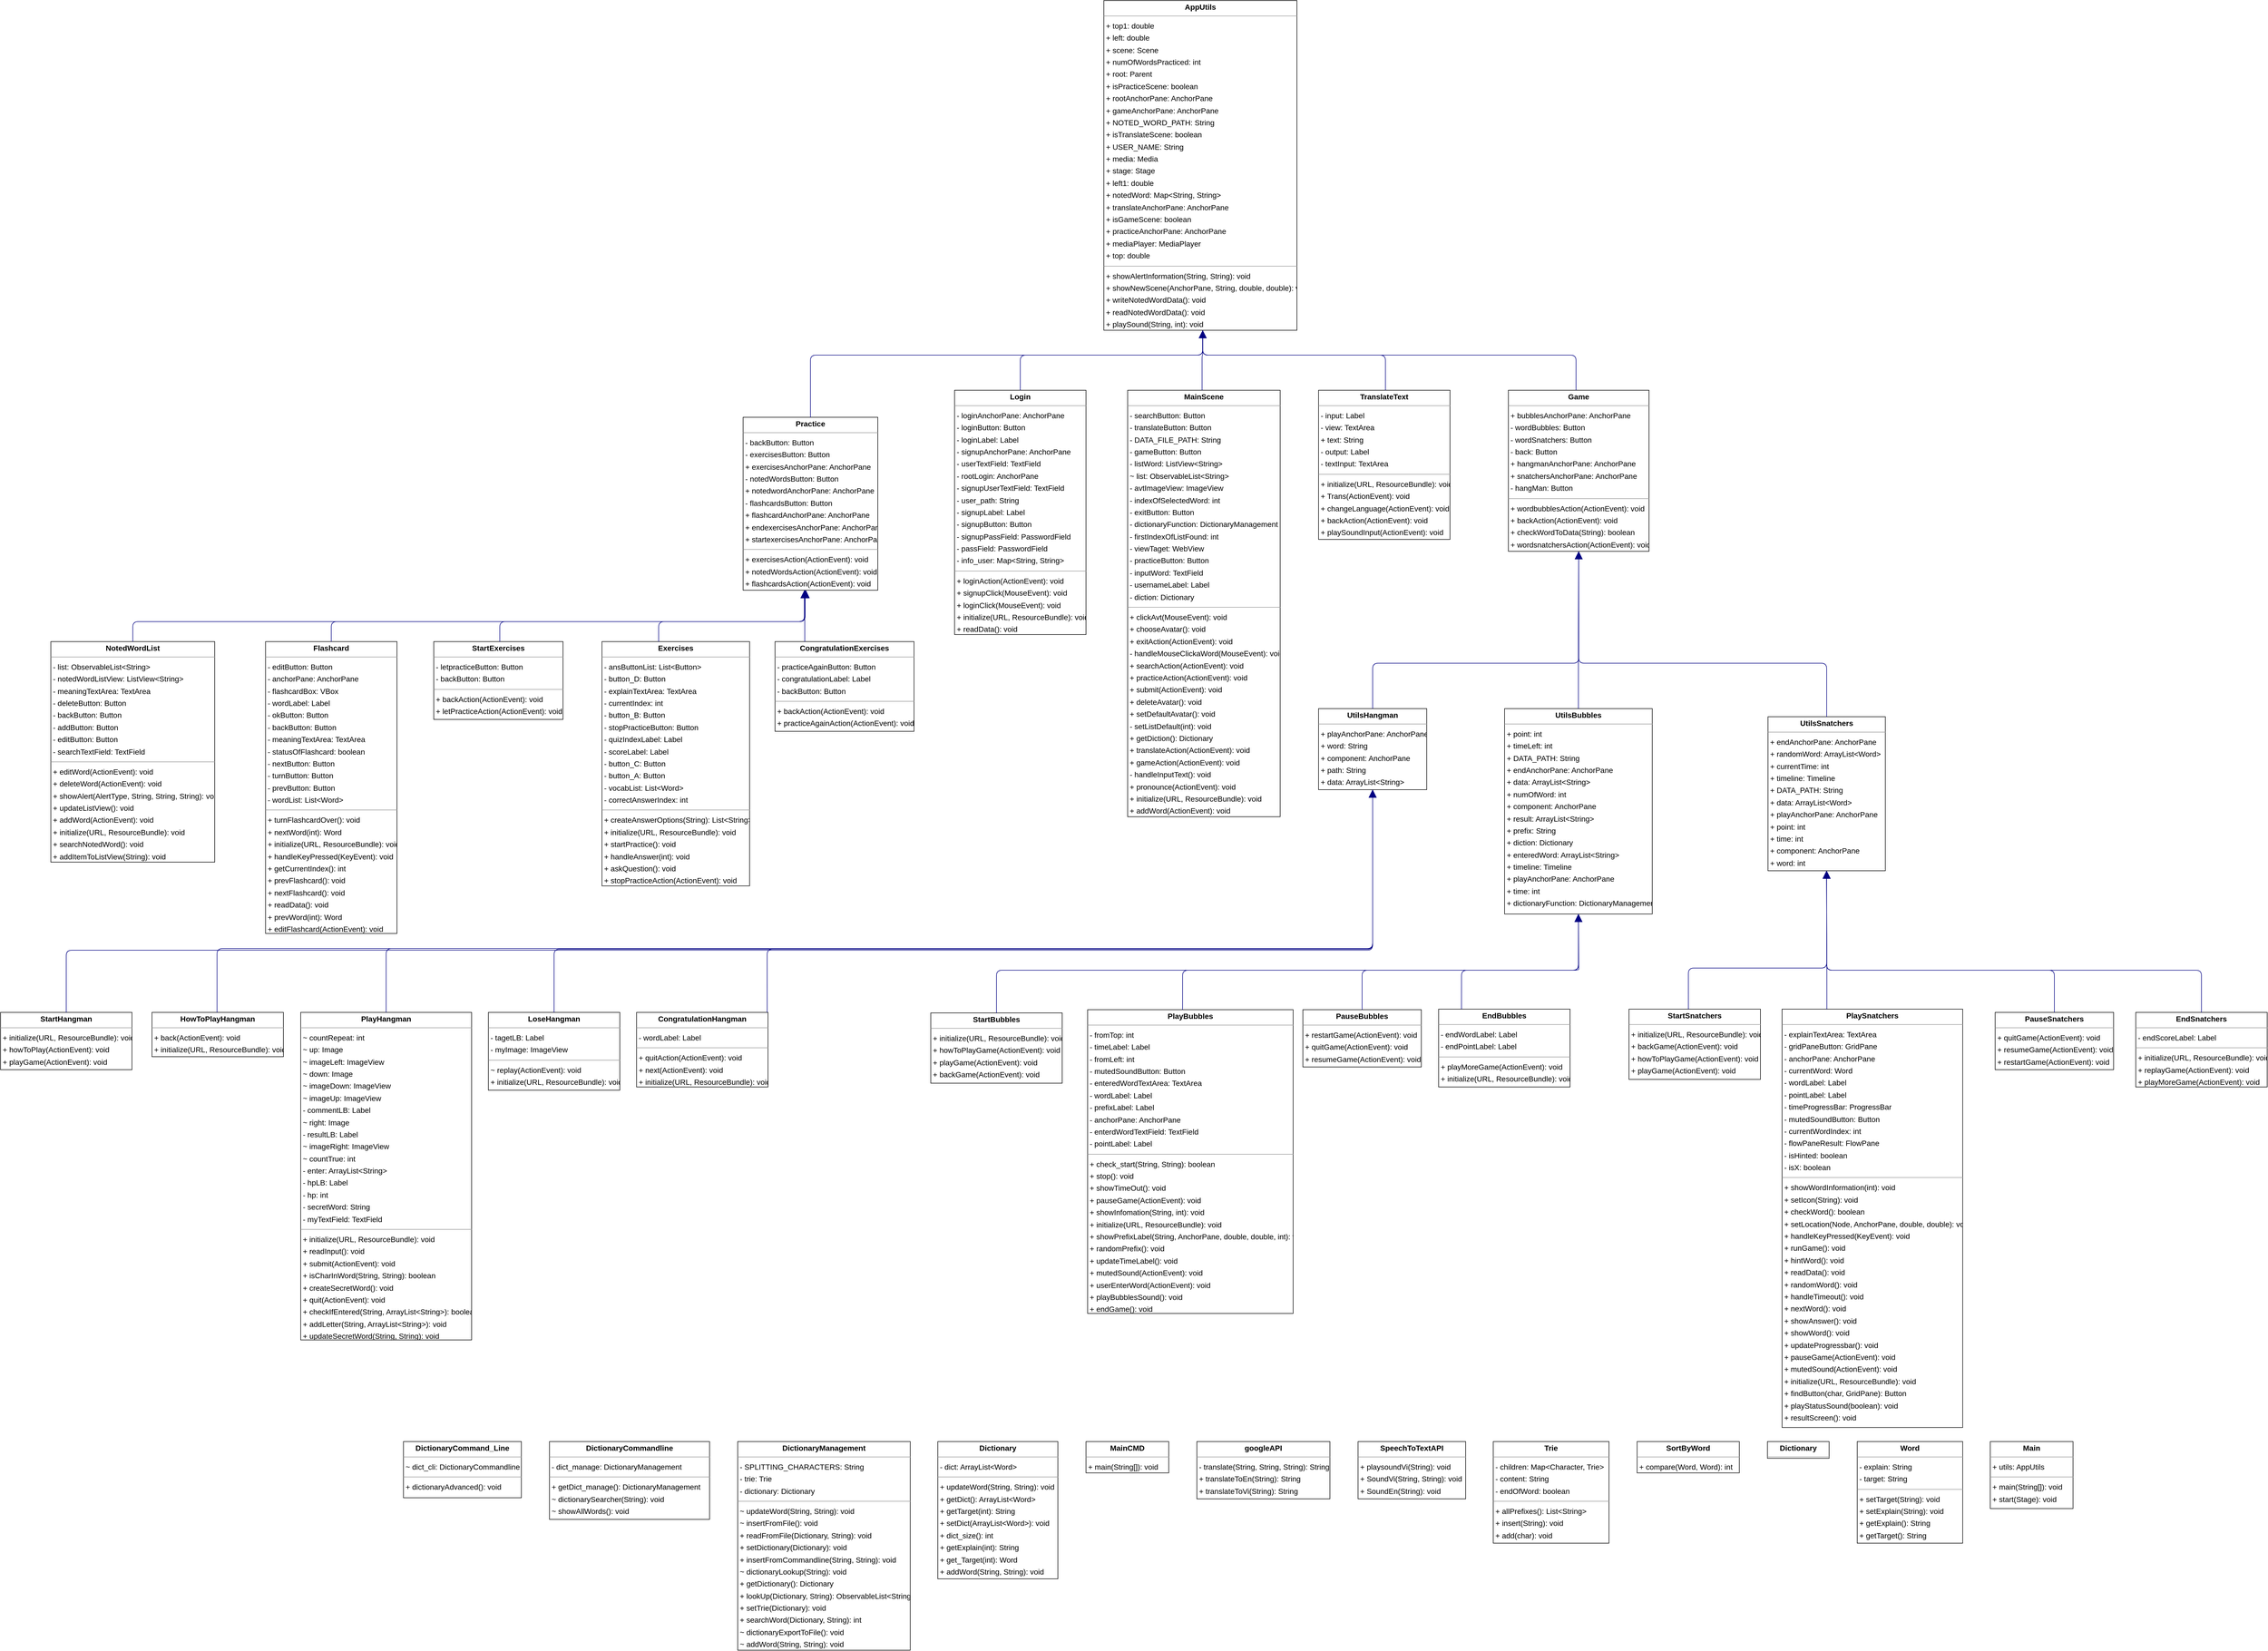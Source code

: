 <mxfile version="22.1.3" type="device">
  <diagram id="RsVIqrvzVmq6JhZ9Cm8l" name="Page-1">
    <mxGraphModel dx="2236" dy="2256" grid="1" gridSize="10" guides="1" tooltips="1" connect="1" arrows="1" fold="1" page="0" pageScale="1" pageWidth="850" pageHeight="1100" background="none" math="0" shadow="0">
      <root>
        <mxCell id="0" />
        <mxCell id="1" parent="0" />
        <mxCell id="node14" value="&lt;p style=&quot;margin:0px;margin-top:4px;text-align:center;&quot;&gt;&lt;b&gt;AppUtils&lt;/b&gt;&lt;/p&gt;&lt;hr size=&quot;1&quot;/&gt;&lt;p style=&quot;margin:0 0 0 4px;line-height:1.6;&quot;&gt;+ top1: double&lt;br/&gt;+ left: double&lt;br/&gt;+ scene: Scene&lt;br/&gt;+ numOfWordsPracticed: int&lt;br/&gt;+ root: Parent&lt;br/&gt;+ isPracticeScene: boolean&lt;br/&gt;+ rootAnchorPane: AnchorPane&lt;br/&gt;+ gameAnchorPane: AnchorPane&lt;br/&gt;+ NOTED_WORD_PATH: String&lt;br/&gt;+ isTranslateScene: boolean&lt;br/&gt;+ USER_NAME: String&lt;br/&gt;+ media: Media&lt;br/&gt;+ stage: Stage&lt;br/&gt;+ left1: double&lt;br/&gt;+ notedWord: Map&amp;lt;String, String&amp;gt;&lt;br/&gt;+ translateAnchorPane: AnchorPane&lt;br/&gt;+ isGameScene: boolean&lt;br/&gt;+ practiceAnchorPane: AnchorPane&lt;br/&gt;+ mediaPlayer: MediaPlayer&lt;br/&gt;+ top: double&lt;/p&gt;&lt;hr size=&quot;1&quot;/&gt;&lt;p style=&quot;margin:0 0 0 4px;line-height:1.6;&quot;&gt;+ showAlertInformation(String, String): void&lt;br/&gt;+ showNewScene(AnchorPane, String, double, double): void&lt;br/&gt;+ writeNotedWordData(): void&lt;br/&gt;+ readNotedWordData(): void&lt;br/&gt;+ playSound(String, int): void&lt;/p&gt;" style="verticalAlign=top;align=left;overflow=fill;fontSize=14;fontFamily=Helvetica;html=1;rounded=0;shadow=0;comic=0;labelBackgroundColor=none;strokeWidth=1;" parent="1" vertex="1">
          <mxGeometry x="2209" y="-750" width="357" height="610" as="geometry" />
        </mxCell>
        <mxCell id="node1" value="&lt;p style=&quot;margin:0px;margin-top:4px;text-align:center;&quot;&gt;&lt;b&gt;CongratulationExercises&lt;/b&gt;&lt;/p&gt;&lt;hr size=&quot;1&quot;/&gt;&lt;p style=&quot;margin:0 0 0 4px;line-height:1.6;&quot;&gt;- practiceAgainButton: Button&lt;br/&gt;- congratulationLabel: Label&lt;br/&gt;- backButton: Button&lt;/p&gt;&lt;hr size=&quot;1&quot;/&gt;&lt;p style=&quot;margin:0 0 0 4px;line-height:1.6;&quot;&gt;+ backAction(ActionEvent): void&lt;br/&gt;+ practiceAgainAction(ActionEvent): void&lt;br/&gt;+ initialize(URL, ResourceBundle): void&lt;/p&gt;" style="verticalAlign=top;align=left;overflow=fill;fontSize=14;fontFamily=Helvetica;html=1;rounded=0;shadow=0;comic=0;labelBackgroundColor=none;strokeWidth=1;" parent="1" vertex="1">
          <mxGeometry x="1601" y="436" width="257" height="166" as="geometry" />
        </mxCell>
        <mxCell id="node29" value="&lt;p style=&quot;margin:0px;margin-top:4px;text-align:center;&quot;&gt;&lt;b&gt;CongratulationHangman&lt;/b&gt;&lt;/p&gt;&lt;hr size=&quot;1&quot;/&gt;&lt;p style=&quot;margin:0 0 0 4px;line-height:1.6;&quot;&gt;- wordLabel: Label&lt;/p&gt;&lt;hr size=&quot;1&quot;/&gt;&lt;p style=&quot;margin:0 0 0 4px;line-height:1.6;&quot;&gt;+ quitAction(ActionEvent): void&lt;br/&gt;+ next(ActionEvent): void&lt;br/&gt;+ initialize(URL, ResourceBundle): void&lt;/p&gt;" style="verticalAlign=top;align=left;overflow=fill;fontSize=14;fontFamily=Helvetica;html=1;rounded=0;shadow=0;comic=0;labelBackgroundColor=none;strokeWidth=1;" parent="1" vertex="1">
          <mxGeometry x="1345" y="1122" width="243" height="138" as="geometry" />
        </mxCell>
        <mxCell id="node4" value="&lt;p style=&quot;margin:0px;margin-top:4px;text-align:center;&quot;&gt;&lt;b&gt;Dictionary&lt;/b&gt;&lt;/p&gt;&lt;hr size=&quot;1&quot;/&gt;" style="verticalAlign=top;align=left;overflow=fill;fontSize=14;fontFamily=Helvetica;html=1;rounded=0;shadow=0;comic=0;labelBackgroundColor=none;strokeWidth=1;" parent="1" vertex="1">
          <mxGeometry x="3436" y="1916" width="114" height="31" as="geometry" />
        </mxCell>
        <mxCell id="node7" value="&lt;p style=&quot;margin:0px;margin-top:4px;text-align:center;&quot;&gt;&lt;b&gt;Dictionary&lt;/b&gt;&lt;/p&gt;&lt;hr size=&quot;1&quot;/&gt;&lt;p style=&quot;margin:0 0 0 4px;line-height:1.6;&quot;&gt;- dict: ArrayList&amp;lt;Word&amp;gt;&lt;/p&gt;&lt;hr size=&quot;1&quot;/&gt;&lt;p style=&quot;margin:0 0 0 4px;line-height:1.6;&quot;&gt;+ updateWord(String, String): void&lt;br/&gt;+ getDict(): ArrayList&amp;lt;Word&amp;gt;&lt;br/&gt;+ getTarget(int): String&lt;br/&gt;+ setDict(ArrayList&amp;lt;Word&amp;gt;): void&lt;br/&gt;+ dict_size(): int&lt;br/&gt;+ getExplain(int): String&lt;br/&gt;+ get_Target(int): Word&lt;br/&gt;+ addWord(String, String): void&lt;br/&gt;+ deleteWord(String): void&lt;/p&gt;" style="verticalAlign=top;align=left;overflow=fill;fontSize=14;fontFamily=Helvetica;html=1;rounded=0;shadow=0;comic=0;labelBackgroundColor=none;strokeWidth=1;" parent="1" vertex="1">
          <mxGeometry x="1902" y="1916" width="222" height="254" as="geometry" />
        </mxCell>
        <mxCell id="node15" value="&lt;p style=&quot;margin:0px;margin-top:4px;text-align:center;&quot;&gt;&lt;b&gt;DictionaryCommand_Line&lt;/b&gt;&lt;/p&gt;&lt;hr size=&quot;1&quot;/&gt;&lt;p style=&quot;margin:0 0 0 4px;line-height:1.6;&quot;&gt;~ dict_cli: DictionaryCommandline&lt;/p&gt;&lt;hr size=&quot;1&quot;/&gt;&lt;p style=&quot;margin:0 0 0 4px;line-height:1.6;&quot;&gt;+ dictionaryAdvanced(): void&lt;/p&gt;" style="verticalAlign=top;align=left;overflow=fill;fontSize=14;fontFamily=Helvetica;html=1;rounded=0;shadow=0;comic=0;labelBackgroundColor=none;strokeWidth=1;" parent="1" vertex="1">
          <mxGeometry x="914" y="1916" width="218" height="104" as="geometry" />
        </mxCell>
        <mxCell id="node30" value="&lt;p style=&quot;margin:0px;margin-top:4px;text-align:center;&quot;&gt;&lt;b&gt;DictionaryCommandline&lt;/b&gt;&lt;/p&gt;&lt;hr size=&quot;1&quot;/&gt;&lt;p style=&quot;margin:0 0 0 4px;line-height:1.6;&quot;&gt;- dict_manage: DictionaryManagement&lt;/p&gt;&lt;hr size=&quot;1&quot;/&gt;&lt;p style=&quot;margin:0 0 0 4px;line-height:1.6;&quot;&gt;+ getDict_manage(): DictionaryManagement&lt;br/&gt;~ dictionarySearcher(String): void&lt;br/&gt;~ showAllWords(): void&lt;br/&gt;+ setDict_manage(DictionaryManagement): void&lt;/p&gt;" style="verticalAlign=top;align=left;overflow=fill;fontSize=14;fontFamily=Helvetica;html=1;rounded=0;shadow=0;comic=0;labelBackgroundColor=none;strokeWidth=1;" parent="1" vertex="1">
          <mxGeometry x="1184" y="1916" width="296" height="144" as="geometry" />
        </mxCell>
        <mxCell id="node12" value="&lt;p style=&quot;margin:0px;margin-top:4px;text-align:center;&quot;&gt;&lt;b&gt;DictionaryManagement&lt;/b&gt;&lt;/p&gt;&lt;hr size=&quot;1&quot;/&gt;&lt;p style=&quot;margin:0 0 0 4px;line-height:1.6;&quot;&gt;- SPLITTING_CHARACTERS: String&lt;br/&gt;- trie: Trie&lt;br/&gt;- dictionary: Dictionary&lt;/p&gt;&lt;hr size=&quot;1&quot;/&gt;&lt;p style=&quot;margin:0 0 0 4px;line-height:1.6;&quot;&gt;~ updateWord(String, String): void&lt;br/&gt;~ insertFromFile(): void&lt;br/&gt;+ readFromFile(Dictionary, String): void&lt;br/&gt;+ setDictionary(Dictionary): void&lt;br/&gt;+ insertFromCommandline(String, String): void&lt;br/&gt;~ dictionaryLookup(String): void&lt;br/&gt;+ getDictionary(): Dictionary&lt;br/&gt;+ lookUp(Dictionary, String): ObservableList&amp;lt;String&amp;gt;&lt;br/&gt;+ setTrie(Dictionary): void&lt;br/&gt;+ searchWord(Dictionary, String): int&lt;br/&gt;~ dictionaryExportToFile(): void&lt;br/&gt;~ addWord(String, String): void&lt;br/&gt;~ deleteWord(String): void&lt;/p&gt;" style="verticalAlign=top;align=left;overflow=fill;fontSize=14;fontFamily=Helvetica;html=1;rounded=0;shadow=0;comic=0;labelBackgroundColor=none;strokeWidth=1;" parent="1" vertex="1">
          <mxGeometry x="1532" y="1916" width="319" height="386" as="geometry" />
        </mxCell>
        <mxCell id="node26" value="&lt;p style=&quot;margin:0px;margin-top:4px;text-align:center;&quot;&gt;&lt;b&gt;EndBubbles&lt;/b&gt;&lt;/p&gt;&lt;hr size=&quot;1&quot;/&gt;&lt;p style=&quot;margin:0 0 0 4px;line-height:1.6;&quot;&gt;- endWordLabel: Label&lt;br/&gt;- endPointLabel: Label&lt;/p&gt;&lt;hr size=&quot;1&quot;/&gt;&lt;p style=&quot;margin:0 0 0 4px;line-height:1.6;&quot;&gt;+ playMoreGame(ActionEvent): void&lt;br/&gt;+ initialize(URL, ResourceBundle): void&lt;br/&gt;+ replayGame(ActionEvent): void&lt;/p&gt;" style="verticalAlign=top;align=left;overflow=fill;fontSize=14;fontFamily=Helvetica;html=1;rounded=0;shadow=0;comic=0;labelBackgroundColor=none;strokeWidth=1;" parent="1" vertex="1">
          <mxGeometry x="2828" y="1116" width="243" height="144" as="geometry" />
        </mxCell>
        <mxCell id="node0" value="&lt;p style=&quot;margin:0px;margin-top:4px;text-align:center;&quot;&gt;&lt;b&gt;EndSnatchers&lt;/b&gt;&lt;/p&gt;&lt;hr size=&quot;1&quot;/&gt;&lt;p style=&quot;margin:0 0 0 4px;line-height:1.6;&quot;&gt;- endScoreLabel: Label&lt;/p&gt;&lt;hr size=&quot;1&quot;/&gt;&lt;p style=&quot;margin:0 0 0 4px;line-height:1.6;&quot;&gt;+ initialize(URL, ResourceBundle): void&lt;br/&gt;+ replayGame(ActionEvent): void&lt;br/&gt;+ playMoreGame(ActionEvent): void&lt;/p&gt;" style="verticalAlign=top;align=left;overflow=fill;fontSize=14;fontFamily=Helvetica;html=1;rounded=0;shadow=0;comic=0;labelBackgroundColor=none;strokeWidth=1;" parent="1" vertex="1">
          <mxGeometry x="4117" y="1122" width="243" height="138" as="geometry" />
        </mxCell>
        <mxCell id="node6" value="&lt;p style=&quot;margin:0px;margin-top:4px;text-align:center;&quot;&gt;&lt;b&gt;Exercises&lt;/b&gt;&lt;/p&gt;&lt;hr size=&quot;1&quot;/&gt;&lt;p style=&quot;margin:0 0 0 4px;line-height:1.6;&quot;&gt;- ansButtonList: List&amp;lt;Button&amp;gt;&lt;br/&gt;- button_D: Button&lt;br/&gt;- explainTextArea: TextArea&lt;br/&gt;- currentIndex: int&lt;br/&gt;- button_B: Button&lt;br/&gt;- stopPracticeButton: Button&lt;br/&gt;- quizIndexLabel: Label&lt;br/&gt;- scoreLabel: Label&lt;br/&gt;- button_C: Button&lt;br/&gt;- button_A: Button&lt;br/&gt;- vocabList: List&amp;lt;Word&amp;gt;&lt;br/&gt;- correctAnswerIndex: int&lt;/p&gt;&lt;hr size=&quot;1&quot;/&gt;&lt;p style=&quot;margin:0 0 0 4px;line-height:1.6;&quot;&gt;+ createAnswerOptions(String): List&amp;lt;String&amp;gt;&lt;br/&gt;+ initialize(URL, ResourceBundle): void&lt;br/&gt;+ startPractice(): void&lt;br/&gt;+ handleAnswer(int): void&lt;br/&gt;+ askQuestion(): void&lt;br/&gt;+ stopPracticeAction(ActionEvent): void&lt;br/&gt;+ loadVocabList(): void&lt;/p&gt;" style="verticalAlign=top;align=left;overflow=fill;fontSize=14;fontFamily=Helvetica;html=1;rounded=0;shadow=0;comic=0;labelBackgroundColor=none;strokeWidth=1;" parent="1" vertex="1">
          <mxGeometry x="1281" y="436" width="273" height="452" as="geometry" />
        </mxCell>
        <mxCell id="node8" value="&lt;p style=&quot;margin:0px;margin-top:4px;text-align:center;&quot;&gt;&lt;b&gt;Flashcard&lt;/b&gt;&lt;/p&gt;&lt;hr size=&quot;1&quot;/&gt;&lt;p style=&quot;margin:0 0 0 4px;line-height:1.6;&quot;&gt;- editButton: Button&lt;br/&gt;- anchorPane: AnchorPane&lt;br/&gt;- flashcardBox: VBox&lt;br/&gt;- wordLabel: Label&lt;br/&gt;- okButton: Button&lt;br/&gt;- backButton: Button&lt;br/&gt;- meaningTextArea: TextArea&lt;br/&gt;- statusOfFlashcard: boolean&lt;br/&gt;- nextButton: Button&lt;br/&gt;- turnButton: Button&lt;br/&gt;- prevButton: Button&lt;br/&gt;- wordList: List&amp;lt;Word&amp;gt;&lt;/p&gt;&lt;hr size=&quot;1&quot;/&gt;&lt;p style=&quot;margin:0 0 0 4px;line-height:1.6;&quot;&gt;+ turnFlashcardOver(): void&lt;br/&gt;+ nextWord(int): Word&lt;br/&gt;+ initialize(URL, ResourceBundle): void&lt;br/&gt;+ handleKeyPressed(KeyEvent): void&lt;br/&gt;+ getCurrentIndex(): int&lt;br/&gt;+ prevFlashcard(): void&lt;br/&gt;+ nextFlashcard(): void&lt;br/&gt;+ readData(): void&lt;br/&gt;+ prevWord(int): Word&lt;br/&gt;+ editFlashcard(ActionEvent): void&lt;br/&gt;+ backAction(ActionEvent): void&lt;/p&gt;" style="verticalAlign=top;align=left;overflow=fill;fontSize=14;fontFamily=Helvetica;html=1;rounded=0;shadow=0;comic=0;labelBackgroundColor=none;strokeWidth=1;" parent="1" vertex="1">
          <mxGeometry x="659" y="436" width="243" height="540" as="geometry" />
        </mxCell>
        <mxCell id="node22" value="&lt;p style=&quot;margin:0px;margin-top:4px;text-align:center;&quot;&gt;&lt;b&gt;Game&lt;/b&gt;&lt;/p&gt;&lt;hr size=&quot;1&quot;/&gt;&lt;p style=&quot;margin:0 0 0 4px;line-height:1.6;&quot;&gt;+ bubblesAnchorPane: AnchorPane&lt;br/&gt;- wordBubbles: Button&lt;br/&gt;- wordSnatchers: Button&lt;br/&gt;- back: Button&lt;br/&gt;+ hangmanAnchorPane: AnchorPane&lt;br/&gt;+ snatchersAnchorPane: AnchorPane&lt;br/&gt;- hangMan: Button&lt;/p&gt;&lt;hr size=&quot;1&quot;/&gt;&lt;p style=&quot;margin:0 0 0 4px;line-height:1.6;&quot;&gt;+ wordbubblesAction(ActionEvent): void&lt;br/&gt;+ backAction(ActionEvent): void&lt;br/&gt;+ checkWordToData(String): boolean&lt;br/&gt;+ wordsnatchersAction(ActionEvent): void&lt;br/&gt;+ hangManAction(ActionEvent): void&lt;/p&gt;" style="verticalAlign=top;align=left;overflow=fill;fontSize=14;fontFamily=Helvetica;html=1;rounded=0;shadow=0;comic=0;labelBackgroundColor=none;strokeWidth=1;" parent="1" vertex="1">
          <mxGeometry x="2957" y="-29" width="260" height="298" as="geometry" />
        </mxCell>
        <mxCell id="node28" value="&lt;p style=&quot;margin:0px;margin-top:4px;text-align:center;&quot;&gt;&lt;b&gt;HowToPlayHangman&lt;/b&gt;&lt;/p&gt;&lt;hr size=&quot;1&quot;/&gt;&lt;p style=&quot;margin:0 0 0 4px;line-height:1.6;&quot;&gt;+ back(ActionEvent): void&lt;br/&gt;+ initialize(URL, ResourceBundle): void&lt;/p&gt;" style="verticalAlign=top;align=left;overflow=fill;fontSize=14;fontFamily=Helvetica;html=1;rounded=0;shadow=0;comic=0;labelBackgroundColor=none;strokeWidth=1;" parent="1" vertex="1">
          <mxGeometry x="449" y="1122" width="243" height="82" as="geometry" />
        </mxCell>
        <mxCell id="node3" value="&lt;p style=&quot;margin:0px;margin-top:4px;text-align:center;&quot;&gt;&lt;b&gt;Login&lt;/b&gt;&lt;/p&gt;&lt;hr size=&quot;1&quot;/&gt;&lt;p style=&quot;margin:0 0 0 4px;line-height:1.6;&quot;&gt;- loginAnchorPane: AnchorPane&lt;br/&gt;- loginButton: Button&lt;br/&gt;- loginLabel: Label&lt;br/&gt;- signupAnchorPane: AnchorPane&lt;br/&gt;- userTextField: TextField&lt;br/&gt;- rootLogin: AnchorPane&lt;br/&gt;- signupUserTextField: TextField&lt;br/&gt;- user_path: String&lt;br/&gt;- signupLabel: Label&lt;br/&gt;- signupButton: Button&lt;br/&gt;- signupPassField: PasswordField&lt;br/&gt;- passField: PasswordField&lt;br/&gt;- info_user: Map&amp;lt;String, String&amp;gt;&lt;/p&gt;&lt;hr size=&quot;1&quot;/&gt;&lt;p style=&quot;margin:0 0 0 4px;line-height:1.6;&quot;&gt;+ loginAction(ActionEvent): void&lt;br/&gt;+ signupClick(MouseEvent): void&lt;br/&gt;+ loginClick(MouseEvent): void&lt;br/&gt;+ initialize(URL, ResourceBundle): void&lt;br/&gt;+ readData(): void&lt;br/&gt;+ signupAction(ActionEvent): void&lt;/p&gt;" style="verticalAlign=top;align=left;overflow=fill;fontSize=14;fontFamily=Helvetica;html=1;rounded=0;shadow=0;comic=0;labelBackgroundColor=none;strokeWidth=1;" parent="1" vertex="1">
          <mxGeometry x="1933" y="-29" width="243" height="452" as="geometry" />
        </mxCell>
        <mxCell id="node23" value="&lt;p style=&quot;margin:0px;margin-top:4px;text-align:center;&quot;&gt;&lt;b&gt;LoseHangman&lt;/b&gt;&lt;/p&gt;&lt;hr size=&quot;1&quot;/&gt;&lt;p style=&quot;margin:0 0 0 4px;line-height:1.6;&quot;&gt;- tagetLB: Label&lt;br/&gt;- myImage: ImageView&lt;/p&gt;&lt;hr size=&quot;1&quot;/&gt;&lt;p style=&quot;margin:0 0 0 4px;line-height:1.6;&quot;&gt;~ replay(ActionEvent): void&lt;br/&gt;+ initialize(URL, ResourceBundle): void&lt;br/&gt;~ quitgame(ActionEvent): void&lt;/p&gt;" style="verticalAlign=top;align=left;overflow=fill;fontSize=14;fontFamily=Helvetica;html=1;rounded=0;shadow=0;comic=0;labelBackgroundColor=none;strokeWidth=1;" parent="1" vertex="1">
          <mxGeometry x="1071" y="1122" width="243" height="144" as="geometry" />
        </mxCell>
        <mxCell id="node20" value="&lt;p style=&quot;margin:0px;margin-top:4px;text-align:center;&quot;&gt;&lt;b&gt;Main&lt;/b&gt;&lt;/p&gt;&lt;hr size=&quot;1&quot;/&gt;&lt;p style=&quot;margin:0 0 0 4px;line-height:1.6;&quot;&gt;+ utils: AppUtils&lt;/p&gt;&lt;hr size=&quot;1&quot;/&gt;&lt;p style=&quot;margin:0 0 0 4px;line-height:1.6;&quot;&gt;+ main(String[]): void&lt;br/&gt;+ start(Stage): void&lt;/p&gt;" style="verticalAlign=top;align=left;overflow=fill;fontSize=14;fontFamily=Helvetica;html=1;rounded=0;shadow=0;comic=0;labelBackgroundColor=none;strokeWidth=1;" parent="1" vertex="1">
          <mxGeometry x="3848" y="1916" width="153" height="124" as="geometry" />
        </mxCell>
        <mxCell id="node10" value="&lt;p style=&quot;margin:0px;margin-top:4px;text-align:center;&quot;&gt;&lt;b&gt;MainCMD&lt;/b&gt;&lt;/p&gt;&lt;hr size=&quot;1&quot;/&gt;&lt;p style=&quot;margin:0 0 0 4px;line-height:1.6;&quot;&gt;+ main(String[]): void&lt;/p&gt;" style="verticalAlign=top;align=left;overflow=fill;fontSize=14;fontFamily=Helvetica;html=1;rounded=0;shadow=0;comic=0;labelBackgroundColor=none;strokeWidth=1;" parent="1" vertex="1">
          <mxGeometry x="2176" y="1916" width="153" height="58" as="geometry" />
        </mxCell>
        <mxCell id="node38" value="&lt;p style=&quot;margin:0px;margin-top:4px;text-align:center;&quot;&gt;&lt;b&gt;MainScene&lt;/b&gt;&lt;/p&gt;&lt;hr size=&quot;1&quot;/&gt;&lt;p style=&quot;margin:0 0 0 4px;line-height:1.6;&quot;&gt;- searchButton: Button&lt;br/&gt;- translateButton: Button&lt;br/&gt;- DATA_FILE_PATH: String&lt;br/&gt;- gameButton: Button&lt;br/&gt;- listWord: ListView&amp;lt;String&amp;gt;&lt;br/&gt;~ list: ObservableList&amp;lt;String&amp;gt;&lt;br/&gt;- avtImageView: ImageView&lt;br/&gt;- indexOfSelectedWord: int&lt;br/&gt;- exitButton: Button&lt;br/&gt;- dictionaryFunction: DictionaryManagement&lt;br/&gt;- firstIndexOfListFound: int&lt;br/&gt;- viewTaget: WebView&lt;br/&gt;- practiceButton: Button&lt;br/&gt;- inputWord: TextField&lt;br/&gt;- usernameLabel: Label&lt;br/&gt;- diction: Dictionary&lt;/p&gt;&lt;hr size=&quot;1&quot;/&gt;&lt;p style=&quot;margin:0 0 0 4px;line-height:1.6;&quot;&gt;+ clickAvt(MouseEvent): void&lt;br/&gt;+ chooseAvatar(): void&lt;br/&gt;+ exitAction(ActionEvent): void&lt;br/&gt;- handleMouseClickaWord(MouseEvent): void&lt;br/&gt;+ searchAction(ActionEvent): void&lt;br/&gt;+ practiceAction(ActionEvent): void&lt;br/&gt;+ submit(ActionEvent): void&lt;br/&gt;+ deleteAvatar(): void&lt;br/&gt;+ setDefaultAvatar(): void&lt;br/&gt;- setListDefault(int): void&lt;br/&gt;+ getDiction(): Dictionary&lt;br/&gt;+ translateAction(ActionEvent): void&lt;br/&gt;+ gameAction(ActionEvent): void&lt;br/&gt;- handleInputText(): void&lt;br/&gt;+ pronounce(ActionEvent): void&lt;br/&gt;+ initialize(URL, ResourceBundle): void&lt;br/&gt;+ addWord(ActionEvent): void&lt;/p&gt;" style="verticalAlign=top;align=left;overflow=fill;fontSize=14;fontFamily=Helvetica;html=1;rounded=0;shadow=0;comic=0;labelBackgroundColor=none;strokeWidth=1;" parent="1" vertex="1">
          <mxGeometry x="2253" y="-29" width="282" height="789" as="geometry" />
        </mxCell>
        <mxCell id="node19" value="&lt;p style=&quot;margin:0px;margin-top:4px;text-align:center;&quot;&gt;&lt;b&gt;NotedWordList&lt;/b&gt;&lt;/p&gt;&lt;hr size=&quot;1&quot;/&gt;&lt;p style=&quot;margin:0 0 0 4px;line-height:1.6;&quot;&gt;- list: ObservableList&amp;lt;String&amp;gt;&lt;br/&gt;- notedWordListView: ListView&amp;lt;String&amp;gt;&lt;br/&gt;- meaningTextArea: TextArea&lt;br/&gt;- deleteButton: Button&lt;br/&gt;- backButton: Button&lt;br/&gt;- addButton: Button&lt;br/&gt;- editButton: Button&lt;br/&gt;- searchTextField: TextField&lt;/p&gt;&lt;hr size=&quot;1&quot;/&gt;&lt;p style=&quot;margin:0 0 0 4px;line-height:1.6;&quot;&gt;+ editWord(ActionEvent): void&lt;br/&gt;+ deleteWord(ActionEvent): void&lt;br/&gt;+ showAlert(AlertType, String, String, String): void&lt;br/&gt;+ updateListView(): void&lt;br/&gt;+ addWord(ActionEvent): void&lt;br/&gt;+ initialize(URL, ResourceBundle): void&lt;br/&gt;+ searchNotedWord(): void&lt;br/&gt;+ addItemToListView(String): void&lt;br/&gt;+ backAction(ActionEvent): void&lt;/p&gt;" style="verticalAlign=top;align=left;overflow=fill;fontSize=14;fontFamily=Helvetica;html=1;rounded=0;shadow=0;comic=0;labelBackgroundColor=none;strokeWidth=1;" parent="1" vertex="1">
          <mxGeometry x="262" y="436" width="303" height="408" as="geometry" />
        </mxCell>
        <mxCell id="node25" value="&lt;p style=&quot;margin:0px;margin-top:4px;text-align:center;&quot;&gt;&lt;b&gt;PauseBubbles&lt;/b&gt;&lt;/p&gt;&lt;hr size=&quot;1&quot;/&gt;&lt;p style=&quot;margin:0 0 0 4px;line-height:1.6;&quot;&gt;+ restartGame(ActionEvent): void&lt;br/&gt;+ quitGame(ActionEvent): void&lt;br/&gt;+ resumeGame(ActionEvent): void&lt;/p&gt;" style="verticalAlign=top;align=left;overflow=fill;fontSize=14;fontFamily=Helvetica;html=1;rounded=0;shadow=0;comic=0;labelBackgroundColor=none;strokeWidth=1;" parent="1" vertex="1">
          <mxGeometry x="2577" y="1117" width="219" height="106" as="geometry" />
        </mxCell>
        <mxCell id="node17" value="&lt;p style=&quot;margin:0px;margin-top:4px;text-align:center;&quot;&gt;&lt;b&gt;PauseSnatchers&lt;/b&gt;&lt;/p&gt;&lt;hr size=&quot;1&quot;/&gt;&lt;p style=&quot;margin:0 0 0 4px;line-height:1.6;&quot;&gt;+ quitGame(ActionEvent): void&lt;br/&gt;+ resumeGame(ActionEvent): void&lt;br/&gt;+ restartGame(ActionEvent): void&lt;/p&gt;" style="verticalAlign=top;align=left;overflow=fill;fontSize=14;fontFamily=Helvetica;html=1;rounded=0;shadow=0;comic=0;labelBackgroundColor=none;strokeWidth=1;" parent="1" vertex="1">
          <mxGeometry x="3857" y="1122" width="219" height="106" as="geometry" />
        </mxCell>
        <mxCell id="node21" value="&lt;p style=&quot;margin:0px;margin-top:4px;text-align:center;&quot;&gt;&lt;b&gt;PlayBubbles&lt;/b&gt;&lt;/p&gt;&lt;hr size=&quot;1&quot;/&gt;&lt;p style=&quot;margin:0 0 0 4px;line-height:1.6;&quot;&gt;- fromTop: int&lt;br/&gt;- timeLabel: Label&lt;br/&gt;- fromLeft: int&lt;br/&gt;- mutedSoundButton: Button&lt;br/&gt;- enteredWordTextArea: TextArea&lt;br/&gt;- wordLabel: Label&lt;br/&gt;- prefixLabel: Label&lt;br/&gt;- anchorPane: AnchorPane&lt;br/&gt;- enterdWordTextField: TextField&lt;br/&gt;- pointLabel: Label&lt;/p&gt;&lt;hr size=&quot;1&quot;/&gt;&lt;p style=&quot;margin:0 0 0 4px;line-height:1.6;&quot;&gt;+ check_start(String, String): boolean&lt;br/&gt;+ stop(): void&lt;br/&gt;+ showTimeOut(): void&lt;br/&gt;+ pauseGame(ActionEvent): void&lt;br/&gt;+ showInfomation(String, int): void&lt;br/&gt;+ initialize(URL, ResourceBundle): void&lt;br/&gt;+ showPrefixLabel(String, AnchorPane, double, double, int): void&lt;br/&gt;+ randomPrefix(): void&lt;br/&gt;+ updateTimeLabel(): void&lt;br/&gt;+ mutedSound(ActionEvent): void&lt;br/&gt;+ userEnterWord(ActionEvent): void&lt;br/&gt;+ playBubblesSound(): void&lt;br/&gt;+ endGame(): void&lt;br/&gt;+ updateResultWord(): void&lt;/p&gt;" style="verticalAlign=top;align=left;overflow=fill;fontSize=14;fontFamily=Helvetica;html=1;rounded=0;shadow=0;comic=0;labelBackgroundColor=none;strokeWidth=1;" parent="1" vertex="1">
          <mxGeometry x="2179" y="1117" width="380" height="562" as="geometry" />
        </mxCell>
        <mxCell id="node9" value="&lt;p style=&quot;margin:0px;margin-top:4px;text-align:center;&quot;&gt;&lt;b&gt;PlayHangman&lt;/b&gt;&lt;/p&gt;&lt;hr size=&quot;1&quot;/&gt;&lt;p style=&quot;margin:0 0 0 4px;line-height:1.6;&quot;&gt;~ countRepeat: int&lt;br/&gt;~ up: Image&lt;br/&gt;~ imageLeft: ImageView&lt;br/&gt;~ down: Image&lt;br/&gt;~ imageDown: ImageView&lt;br/&gt;~ imageUp: ImageView&lt;br/&gt;- commentLB: Label&lt;br/&gt;~ right: Image&lt;br/&gt;- resultLB: Label&lt;br/&gt;~ imageRight: ImageView&lt;br/&gt;~ countTrue: int&lt;br/&gt;- enter: ArrayList&amp;lt;String&amp;gt;&lt;br/&gt;- hpLB: Label&lt;br/&gt;- hp: int&lt;br/&gt;- secretWord: String&lt;br/&gt;- myTextField: TextField&lt;/p&gt;&lt;hr size=&quot;1&quot;/&gt;&lt;p style=&quot;margin:0 0 0 4px;line-height:1.6;&quot;&gt;+ initialize(URL, ResourceBundle): void&lt;br/&gt;+ readInput(): void&lt;br/&gt;+ submit(ActionEvent): void&lt;br/&gt;+ isCharInWord(String, String): boolean&lt;br/&gt;+ createSecretWord(): void&lt;br/&gt;+ quit(ActionEvent): void&lt;br/&gt;+ checkIfEntered(String, ArrayList&amp;lt;String&amp;gt;): boolean&lt;br/&gt;+ addLetter(String, ArrayList&amp;lt;String&amp;gt;): void&lt;br/&gt;+ updateSecretWord(String, String): void&lt;br/&gt;+ randomWord(): void&lt;/p&gt;" style="verticalAlign=top;align=left;overflow=fill;fontSize=14;fontFamily=Helvetica;html=1;rounded=0;shadow=0;comic=0;labelBackgroundColor=none;strokeWidth=1;" parent="1" vertex="1">
          <mxGeometry x="724" y="1122" width="316" height="606" as="geometry" />
        </mxCell>
        <mxCell id="node13" value="&lt;p style=&quot;margin:0px;margin-top:4px;text-align:center;&quot;&gt;&lt;b&gt;PlaySnatchers&lt;/b&gt;&lt;/p&gt;&lt;hr size=&quot;1&quot;/&gt;&lt;p style=&quot;margin:0 0 0 4px;line-height:1.6;&quot;&gt;- explainTextArea: TextArea&lt;br/&gt;- gridPaneButton: GridPane&lt;br/&gt;- anchorPane: AnchorPane&lt;br/&gt;- currentWord: Word&lt;br/&gt;- wordLabel: Label&lt;br/&gt;- pointLabel: Label&lt;br/&gt;- timeProgressBar: ProgressBar&lt;br/&gt;- mutedSoundButton: Button&lt;br/&gt;- currentWordIndex: int&lt;br/&gt;- flowPaneResult: FlowPane&lt;br/&gt;- isHinted: boolean&lt;br/&gt;- isX: boolean&lt;/p&gt;&lt;hr size=&quot;1&quot;/&gt;&lt;p style=&quot;margin:0 0 0 4px;line-height:1.6;&quot;&gt;+ showWordInformation(int): void&lt;br/&gt;+ setIcon(String): void&lt;br/&gt;+ checkWord(): boolean&lt;br/&gt;+ setLocation(Node, AnchorPane, double, double): void&lt;br/&gt;+ handleKeyPressed(KeyEvent): void&lt;br/&gt;+ runGame(): void&lt;br/&gt;+ hintWord(): void&lt;br/&gt;+ readData(): void&lt;br/&gt;+ randomWord(): void&lt;br/&gt;+ handleTimeout(): void&lt;br/&gt;+ nextWord(): void&lt;br/&gt;+ showAnswer(): void&lt;br/&gt;+ showWord(): void&lt;br/&gt;+ updateProgressbar(): void&lt;br/&gt;+ pauseGame(ActionEvent): void&lt;br/&gt;+ mutedSound(ActionEvent): void&lt;br/&gt;+ initialize(URL, ResourceBundle): void&lt;br/&gt;+ findButton(char, GridPane): Button&lt;br/&gt;+ playStatusSound(boolean): void&lt;br/&gt;+ resultScreen(): void&lt;/p&gt;" style="verticalAlign=top;align=left;overflow=fill;fontSize=14;fontFamily=Helvetica;html=1;rounded=0;shadow=0;comic=0;labelBackgroundColor=none;strokeWidth=1;" parent="1" vertex="1">
          <mxGeometry x="3463" y="1116" width="334" height="774" as="geometry" />
        </mxCell>
        <mxCell id="node5" value="&lt;p style=&quot;margin:0px;margin-top:4px;text-align:center;&quot;&gt;&lt;b&gt;Practice&lt;/b&gt;&lt;/p&gt;&lt;hr size=&quot;1&quot;/&gt;&lt;p style=&quot;margin:0 0 0 4px;line-height:1.6;&quot;&gt;- backButton: Button&lt;br/&gt;- exercisesButton: Button&lt;br/&gt;+ exercisesAnchorPane: AnchorPane&lt;br/&gt;- notedWordsButton: Button&lt;br/&gt;+ notedwordAnchorPane: AnchorPane&lt;br/&gt;- flashcardsButton: Button&lt;br/&gt;+ flashcardAnchorPane: AnchorPane&lt;br/&gt;+ endexercisesAnchorPane: AnchorPane&lt;br/&gt;+ startexercisesAnchorPane: AnchorPane&lt;/p&gt;&lt;hr size=&quot;1&quot;/&gt;&lt;p style=&quot;margin:0 0 0 4px;line-height:1.6;&quot;&gt;+ exercisesAction(ActionEvent): void&lt;br/&gt;+ notedWordsAction(ActionEvent): void&lt;br/&gt;+ flashcardsAction(ActionEvent): void&lt;br/&gt;+ backAction(ActionEvent): void&lt;/p&gt;" style="verticalAlign=top;align=left;overflow=fill;fontSize=14;fontFamily=Helvetica;html=1;rounded=0;shadow=0;comic=0;labelBackgroundColor=none;strokeWidth=1;" parent="1" vertex="1">
          <mxGeometry x="1542" y="21" width="249" height="320" as="geometry" />
        </mxCell>
        <mxCell id="node11" value="&lt;p style=&quot;margin:0px;margin-top:4px;text-align:center;&quot;&gt;&lt;b&gt;SortByWord&lt;/b&gt;&lt;/p&gt;&lt;hr size=&quot;1&quot;/&gt;&lt;p style=&quot;margin:0 0 0 4px;line-height:1.6;&quot;&gt;+ compare(Word, Word): int&lt;/p&gt;" style="verticalAlign=top;align=left;overflow=fill;fontSize=14;fontFamily=Helvetica;html=1;rounded=0;shadow=0;comic=0;labelBackgroundColor=none;strokeWidth=1;" parent="1" vertex="1">
          <mxGeometry x="3195" y="1916" width="189" height="58" as="geometry" />
        </mxCell>
        <mxCell id="node16" value="&lt;p style=&quot;margin:0px;margin-top:4px;text-align:center;&quot;&gt;&lt;b&gt;SpeechToTextAPI&lt;/b&gt;&lt;/p&gt;&lt;hr size=&quot;1&quot;/&gt;&lt;p style=&quot;margin:0 0 0 4px;line-height:1.6;&quot;&gt;+ playsoundVi(String): void&lt;br/&gt;+ SoundVi(String, String): void&lt;br/&gt;+ SoundEn(String): void&lt;/p&gt;" style="verticalAlign=top;align=left;overflow=fill;fontSize=14;fontFamily=Helvetica;html=1;rounded=0;shadow=0;comic=0;labelBackgroundColor=none;strokeWidth=1;" parent="1" vertex="1">
          <mxGeometry x="2679" y="1916" width="199" height="106" as="geometry" />
        </mxCell>
        <mxCell id="node33" value="&lt;p style=&quot;margin:0px;margin-top:4px;text-align:center;&quot;&gt;&lt;b&gt;StartBubbles&lt;/b&gt;&lt;/p&gt;&lt;hr size=&quot;1&quot;/&gt;&lt;p style=&quot;margin:0 0 0 4px;line-height:1.6;&quot;&gt;+ initialize(URL, ResourceBundle): void&lt;br/&gt;+ howToPlayGame(ActionEvent): void&lt;br/&gt;+ playGame(ActionEvent): void&lt;br/&gt;+ backGame(ActionEvent): void&lt;/p&gt;" style="verticalAlign=top;align=left;overflow=fill;fontSize=14;fontFamily=Helvetica;html=1;rounded=0;shadow=0;comic=0;labelBackgroundColor=none;strokeWidth=1;" parent="1" vertex="1">
          <mxGeometry x="1889" y="1123" width="243" height="130" as="geometry" />
        </mxCell>
        <mxCell id="node27" value="&lt;p style=&quot;margin:0px;margin-top:4px;text-align:center;&quot;&gt;&lt;b&gt;StartExercises&lt;/b&gt;&lt;/p&gt;&lt;hr size=&quot;1&quot;/&gt;&lt;p style=&quot;margin:0 0 0 4px;line-height:1.6;&quot;&gt;- letpracticeButton: Button&lt;br/&gt;- backButton: Button&lt;/p&gt;&lt;hr size=&quot;1&quot;/&gt;&lt;p style=&quot;margin:0 0 0 4px;line-height:1.6;&quot;&gt;+ backAction(ActionEvent): void&lt;br/&gt;+ letPracticeAction(ActionEvent): void&lt;/p&gt;" style="verticalAlign=top;align=left;overflow=fill;fontSize=14;fontFamily=Helvetica;html=1;rounded=0;shadow=0;comic=0;labelBackgroundColor=none;strokeWidth=1;" parent="1" vertex="1">
          <mxGeometry x="970" y="436" width="239" height="144" as="geometry" />
        </mxCell>
        <mxCell id="node24" value="&lt;p style=&quot;margin:0px;margin-top:4px;text-align:center;&quot;&gt;&lt;b&gt;StartHangman&lt;/b&gt;&lt;/p&gt;&lt;hr size=&quot;1&quot;/&gt;&lt;p style=&quot;margin:0 0 0 4px;line-height:1.6;&quot;&gt;+ initialize(URL, ResourceBundle): void&lt;br/&gt;+ howToPlay(ActionEvent): void&lt;br/&gt;+ playGame(ActionEvent): void&lt;/p&gt;" style="verticalAlign=top;align=left;overflow=fill;fontSize=14;fontFamily=Helvetica;html=1;rounded=0;shadow=0;comic=0;labelBackgroundColor=none;strokeWidth=1;" parent="1" vertex="1">
          <mxGeometry x="169" y="1122" width="243" height="106" as="geometry" />
        </mxCell>
        <mxCell id="node32" value="&lt;p style=&quot;margin:0px;margin-top:4px;text-align:center;&quot;&gt;&lt;b&gt;StartSnatchers&lt;/b&gt;&lt;/p&gt;&lt;hr size=&quot;1&quot;/&gt;&lt;p style=&quot;margin:0 0 0 4px;line-height:1.6;&quot;&gt;+ initialize(URL, ResourceBundle): void&lt;br/&gt;+ backGame(ActionEvent): void&lt;br/&gt;+ howToPlayGame(ActionEvent): void&lt;br/&gt;+ playGame(ActionEvent): void&lt;/p&gt;" style="verticalAlign=top;align=left;overflow=fill;fontSize=14;fontFamily=Helvetica;html=1;rounded=0;shadow=0;comic=0;labelBackgroundColor=none;strokeWidth=1;" parent="1" vertex="1">
          <mxGeometry x="3180" y="1116" width="243" height="130" as="geometry" />
        </mxCell>
        <mxCell id="node37" value="&lt;p style=&quot;margin:0px;margin-top:4px;text-align:center;&quot;&gt;&lt;b&gt;TranslateText&lt;/b&gt;&lt;/p&gt;&lt;hr size=&quot;1&quot;/&gt;&lt;p style=&quot;margin:0 0 0 4px;line-height:1.6;&quot;&gt;- input: Label&lt;br/&gt;- view: TextArea&lt;br/&gt;+ text: String&lt;br/&gt;- output: Label&lt;br/&gt;- textInput: TextArea&lt;/p&gt;&lt;hr size=&quot;1&quot;/&gt;&lt;p style=&quot;margin:0 0 0 4px;line-height:1.6;&quot;&gt;+ initialize(URL, ResourceBundle): void&lt;br/&gt;+ Trans(ActionEvent): void&lt;br/&gt;+ changeLanguage(ActionEvent): void&lt;br/&gt;+ backAction(ActionEvent): void&lt;br/&gt;+ playSoundInput(ActionEvent): void&lt;br/&gt;+ playSoundOutput(ActionEvent): void&lt;/p&gt;" style="verticalAlign=top;align=left;overflow=fill;fontSize=14;fontFamily=Helvetica;html=1;rounded=0;shadow=0;comic=0;labelBackgroundColor=none;strokeWidth=1;" parent="1" vertex="1">
          <mxGeometry x="2606" y="-29" width="243" height="276" as="geometry" />
        </mxCell>
        <mxCell id="node31" value="&lt;p style=&quot;margin:0px;margin-top:4px;text-align:center;&quot;&gt;&lt;b&gt;Trie&lt;/b&gt;&lt;/p&gt;&lt;hr size=&quot;1&quot;/&gt;&lt;p style=&quot;margin:0 0 0 4px;line-height:1.6;&quot;&gt;- children: Map&amp;lt;Character, Trie&amp;gt;&lt;br/&gt;- content: String&lt;br/&gt;- endOfWord: boolean&lt;/p&gt;&lt;hr size=&quot;1&quot;/&gt;&lt;p style=&quot;margin:0 0 0 4px;line-height:1.6;&quot;&gt;+ allPrefixes(): List&amp;lt;String&amp;gt;&lt;br/&gt;+ insert(String): void&lt;br/&gt;+ add(char): void&lt;br/&gt;+ Complete(String): List&amp;lt;String&amp;gt;&lt;/p&gt;" style="verticalAlign=top;align=left;overflow=fill;fontSize=14;fontFamily=Helvetica;html=1;rounded=0;shadow=0;comic=0;labelBackgroundColor=none;strokeWidth=1;" parent="1" vertex="1">
          <mxGeometry x="2929" y="1916" width="214" height="188" as="geometry" />
        </mxCell>
        <mxCell id="node2" value="&lt;p style=&quot;margin:0px;margin-top:4px;text-align:center;&quot;&gt;&lt;b&gt;UtilsBubbles&lt;/b&gt;&lt;/p&gt;&lt;hr size=&quot;1&quot;/&gt;&lt;p style=&quot;margin:0 0 0 4px;line-height:1.6;&quot;&gt;+ point: int&lt;br/&gt;+ timeLeft: int&lt;br/&gt;+ DATA_PATH: String&lt;br/&gt;+ endAnchorPane: AnchorPane&lt;br/&gt;+ data: ArrayList&amp;lt;String&amp;gt;&lt;br/&gt;+ numOfWord: int&lt;br/&gt;+ component: AnchorPane&lt;br/&gt;+ result: ArrayList&amp;lt;String&amp;gt;&lt;br/&gt;+ prefix: String&lt;br/&gt;+ diction: Dictionary&lt;br/&gt;+ enteredWord: ArrayList&amp;lt;String&amp;gt;&lt;br/&gt;+ timeline: Timeline&lt;br/&gt;+ playAnchorPane: AnchorPane&lt;br/&gt;+ time: int&lt;br/&gt;+ dictionaryFunction: DictionaryManagement&lt;/p&gt;" style="verticalAlign=top;align=left;overflow=fill;fontSize=14;fontFamily=Helvetica;html=1;rounded=0;shadow=0;comic=0;labelBackgroundColor=none;strokeWidth=1;" parent="1" vertex="1">
          <mxGeometry x="2950" y="560" width="273" height="380" as="geometry" />
        </mxCell>
        <mxCell id="node34" value="&lt;p style=&quot;margin:0px;margin-top:4px;text-align:center;&quot;&gt;&lt;b&gt;UtilsHangman&lt;/b&gt;&lt;/p&gt;&lt;hr size=&quot;1&quot;/&gt;&lt;p style=&quot;margin:0 0 0 4px;line-height:1.6;&quot;&gt;+ playAnchorPane: AnchorPane&lt;br/&gt;+ word: String&lt;br/&gt;+ component: AnchorPane&lt;br/&gt;+ path: String&lt;br/&gt;+ data: ArrayList&amp;lt;String&amp;gt;&lt;/p&gt;" style="verticalAlign=top;align=left;overflow=fill;fontSize=14;fontFamily=Helvetica;html=1;rounded=0;shadow=0;comic=0;labelBackgroundColor=none;strokeWidth=1;" parent="1" vertex="1">
          <mxGeometry x="2606" y="560" width="200" height="150" as="geometry" />
        </mxCell>
        <mxCell id="node35" value="&lt;p style=&quot;margin:0px;margin-top:4px;text-align:center;&quot;&gt;&lt;b&gt;UtilsSnatchers&lt;/b&gt;&lt;/p&gt;&lt;hr size=&quot;1&quot;/&gt;&lt;p style=&quot;margin:0 0 0 4px;line-height:1.6;&quot;&gt;+ endAnchorPane: AnchorPane&lt;br/&gt;+ randomWord: ArrayList&amp;lt;Word&amp;gt;&lt;br/&gt;+ currentTime: int&lt;br/&gt;+ timeline: Timeline&lt;br/&gt;+ DATA_PATH: String&lt;br/&gt;+ data: ArrayList&amp;lt;Word&amp;gt;&lt;br/&gt;+ playAnchorPane: AnchorPane&lt;br/&gt;+ point: int&lt;br/&gt;+ time: int&lt;br/&gt;+ component: AnchorPane&lt;br/&gt;+ word: int&lt;/p&gt;" style="verticalAlign=top;align=left;overflow=fill;fontSize=14;fontFamily=Helvetica;html=1;rounded=0;shadow=0;comic=0;labelBackgroundColor=none;strokeWidth=1;" parent="1" vertex="1">
          <mxGeometry x="3437" y="575" width="217" height="285" as="geometry" />
        </mxCell>
        <mxCell id="node36" value="&lt;p style=&quot;margin:0px;margin-top:4px;text-align:center;&quot;&gt;&lt;b&gt;Word&lt;/b&gt;&lt;/p&gt;&lt;hr size=&quot;1&quot;/&gt;&lt;p style=&quot;margin:0 0 0 4px;line-height:1.6;&quot;&gt;- explain: String&lt;br/&gt;- target: String&lt;/p&gt;&lt;hr size=&quot;1&quot;/&gt;&lt;p style=&quot;margin:0 0 0 4px;line-height:1.6;&quot;&gt;+ setTarget(String): void&lt;br/&gt;+ setExplain(String): void&lt;br/&gt;+ getExplain(): String&lt;br/&gt;+ getTarget(): String&lt;br/&gt;+ check_start(String): boolean&lt;/p&gt;" style="verticalAlign=top;align=left;overflow=fill;fontSize=14;fontFamily=Helvetica;html=1;rounded=0;shadow=0;comic=0;labelBackgroundColor=none;strokeWidth=1;" parent="1" vertex="1">
          <mxGeometry x="3602" y="1916" width="195" height="188" as="geometry" />
        </mxCell>
        <mxCell id="node18" value="&lt;p style=&quot;margin:0px;margin-top:4px;text-align:center;&quot;&gt;&lt;b&gt;googleAPI&lt;/b&gt;&lt;/p&gt;&lt;hr size=&quot;1&quot;/&gt;&lt;p style=&quot;margin:0 0 0 4px;line-height:1.6;&quot;&gt;- translate(String, String, String): String&lt;br/&gt;+ translateToEn(String): String&lt;br/&gt;+ translateToVi(String): String&lt;/p&gt;" style="verticalAlign=top;align=left;overflow=fill;fontSize=14;fontFamily=Helvetica;html=1;rounded=0;shadow=0;comic=0;labelBackgroundColor=none;strokeWidth=1;" parent="1" vertex="1">
          <mxGeometry x="2381" y="1916" width="246" height="106" as="geometry" />
        </mxCell>
        <mxCell id="edge3" value="" style="html=1;rounded=1;edgeStyle=orthogonalEdgeStyle;dashed=0;startArrow=none;endArrow=block;endSize=12;strokeColor=#000082;exitX=0.214;exitY=0.000;exitDx=0;exitDy=0;entryX=0.456;entryY=1.000;entryDx=0;entryDy=0;" parent="1" source="node1" target="node5" edge="1">
          <mxGeometry width="50" height="50" relative="1" as="geometry">
            <Array as="points" />
          </mxGeometry>
        </mxCell>
        <mxCell id="edge9" value="" style="html=1;rounded=1;edgeStyle=orthogonalEdgeStyle;dashed=0;startArrow=none;endArrow=block;endSize=12;strokeColor=#000082;exitX=0.994;exitY=0.000;exitDx=0;exitDy=0;entryX=0.500;entryY=1.000;entryDx=0;entryDy=0;" parent="1" source="node29" target="node34" edge="1">
          <mxGeometry width="50" height="50" relative="1" as="geometry">
            <Array as="points">
              <mxPoint x="1587" y="1005" />
              <mxPoint x="2706" y="1005" />
            </Array>
          </mxGeometry>
        </mxCell>
        <mxCell id="edge2" value="" style="html=1;rounded=1;edgeStyle=orthogonalEdgeStyle;dashed=0;startArrow=none;endArrow=block;endSize=12;strokeColor=#000082;exitX=0.174;exitY=0.000;exitDx=0;exitDy=0;entryX=0.500;entryY=1.000;entryDx=0;entryDy=0;" parent="1" source="node26" target="node2" edge="1">
          <mxGeometry width="50" height="50" relative="1" as="geometry">
            <Array as="points">
              <mxPoint x="2870" y="1044" />
              <mxPoint x="3087" y="1044" />
            </Array>
          </mxGeometry>
        </mxCell>
        <mxCell id="edge8" value="" style="html=1;rounded=1;edgeStyle=orthogonalEdgeStyle;dashed=0;startArrow=none;endArrow=block;endSize=12;strokeColor=#000082;exitX=0.500;exitY=0.000;exitDx=0;exitDy=0;entryX=0.500;entryY=1.004;entryDx=0;entryDy=0;" parent="1" source="node0" target="node35" edge="1">
          <mxGeometry width="50" height="50" relative="1" as="geometry">
            <Array as="points">
              <mxPoint x="4239" y="1044" />
              <mxPoint x="3546" y="1044" />
            </Array>
          </mxGeometry>
        </mxCell>
        <mxCell id="edge22" value="" style="html=1;rounded=1;edgeStyle=orthogonalEdgeStyle;dashed=0;startArrow=none;endArrow=block;endSize=12;strokeColor=#000082;exitX=0.384;exitY=0.000;exitDx=0;exitDy=0;entryX=0.456;entryY=1.000;entryDx=0;entryDy=0;" parent="1" source="node6" target="node5" edge="1">
          <mxGeometry width="50" height="50" relative="1" as="geometry">
            <Array as="points">
              <mxPoint x="1386" y="399" />
              <mxPoint x="1656" y="399" />
            </Array>
          </mxGeometry>
        </mxCell>
        <mxCell id="edge11" value="" style="html=1;rounded=1;edgeStyle=orthogonalEdgeStyle;dashed=0;startArrow=none;endArrow=block;endSize=12;strokeColor=#000082;exitX=0.500;exitY=0.000;exitDx=0;exitDy=0;entryX=0.466;entryY=1.006;entryDx=0;entryDy=0;" parent="1" source="node8" target="node5" edge="1">
          <mxGeometry width="50" height="50" relative="1" as="geometry">
            <Array as="points">
              <mxPoint x="781" y="399" />
              <mxPoint x="1656" y="399" />
              <mxPoint x="1656" y="343" />
            </Array>
          </mxGeometry>
        </mxCell>
        <mxCell id="edge0" value="" style="html=1;rounded=1;edgeStyle=orthogonalEdgeStyle;dashed=0;startArrow=none;endArrow=block;endSize=12;strokeColor=#000082;exitX=0.481;exitY=0.000;exitDx=0;exitDy=0;entryX=0.512;entryY=1.000;entryDx=0;entryDy=0;" parent="1" source="node22" target="node14" edge="1">
          <mxGeometry width="50" height="50" relative="1" as="geometry">
            <Array as="points">
              <mxPoint x="3082" y="-94" />
              <mxPoint x="2392" y="-94" />
            </Array>
          </mxGeometry>
        </mxCell>
        <mxCell id="edge14" value="" style="html=1;rounded=1;edgeStyle=orthogonalEdgeStyle;dashed=0;startArrow=none;endArrow=block;endSize=12;strokeColor=#000082;exitX=0.495;exitY=0.000;exitDx=0;exitDy=0;entryX=0.500;entryY=1.000;entryDx=0;entryDy=0;" parent="1" source="node28" target="node34" edge="1">
          <mxGeometry width="50" height="50" relative="1" as="geometry">
            <Array as="points">
              <mxPoint x="570" y="1004" />
              <mxPoint x="2706" y="1004" />
            </Array>
          </mxGeometry>
        </mxCell>
        <mxCell id="edge23" value="" style="html=1;rounded=1;edgeStyle=orthogonalEdgeStyle;dashed=0;startArrow=none;endArrow=block;endSize=12;strokeColor=#000082;exitX=0.500;exitY=0.000;exitDx=0;exitDy=0;entryX=0.512;entryY=1.000;entryDx=0;entryDy=0;" parent="1" source="node3" target="node14" edge="1">
          <mxGeometry width="50" height="50" relative="1" as="geometry">
            <Array as="points">
              <mxPoint x="2054" y="-94" />
              <mxPoint x="2392" y="-94" />
            </Array>
          </mxGeometry>
        </mxCell>
        <mxCell id="edge16" value="" style="html=1;rounded=1;edgeStyle=orthogonalEdgeStyle;dashed=0;startArrow=none;endArrow=block;endSize=12;strokeColor=#000082;exitX=0.500;exitY=0.000;exitDx=0;exitDy=0;entryX=0.500;entryY=1.000;entryDx=0;entryDy=0;" parent="1" source="node23" target="node34" edge="1">
          <mxGeometry width="50" height="50" relative="1" as="geometry">
            <Array as="points">
              <mxPoint x="1192" y="1005" />
              <mxPoint x="2706" y="1005" />
            </Array>
          </mxGeometry>
        </mxCell>
        <mxCell id="edge7" value="" style="html=1;rounded=1;edgeStyle=orthogonalEdgeStyle;dashed=0;startArrow=none;endArrow=block;endSize=12;strokeColor=#000082;exitX=0.488;exitY=0.000;exitDx=0;exitDy=0;entryX=0.512;entryY=1.000;entryDx=0;entryDy=0;" parent="1" source="node38" target="node14" edge="1">
          <mxGeometry width="50" height="50" relative="1" as="geometry">
            <Array as="points">
              <mxPoint x="2391" y="-94" />
              <mxPoint x="2392" y="-94" />
            </Array>
          </mxGeometry>
        </mxCell>
        <mxCell id="edge10" value="" style="html=1;rounded=1;edgeStyle=orthogonalEdgeStyle;dashed=0;startArrow=none;endArrow=block;endSize=12;strokeColor=#000082;exitX=0.500;exitY=0.000;exitDx=0;exitDy=0;entryX=0.460;entryY=1.007;entryDx=0;entryDy=0;" parent="1" source="node19" target="node5" edge="1">
          <mxGeometry width="50" height="50" relative="1" as="geometry">
            <Array as="points">
              <mxPoint x="413" y="399" />
              <mxPoint x="1657" y="399" />
            </Array>
          </mxGeometry>
        </mxCell>
        <mxCell id="edge12" value="" style="html=1;rounded=1;edgeStyle=orthogonalEdgeStyle;dashed=0;startArrow=none;endArrow=block;endSize=12;strokeColor=#000082;exitX=0.500;exitY=0.000;exitDx=0;exitDy=0;entryX=0.500;entryY=1.000;entryDx=0;entryDy=0;" parent="1" source="node25" target="node2" edge="1">
          <mxGeometry width="50" height="50" relative="1" as="geometry">
            <Array as="points">
              <mxPoint x="2686" y="1044" />
              <mxPoint x="3087" y="1044" />
            </Array>
          </mxGeometry>
        </mxCell>
        <mxCell id="edge1" value="" style="html=1;rounded=1;edgeStyle=orthogonalEdgeStyle;dashed=0;startArrow=none;endArrow=block;endSize=12;strokeColor=#000082;exitX=0.500;exitY=0.000;exitDx=0;exitDy=0;entryX=0.500;entryY=1.000;entryDx=0;entryDy=0;" parent="1" source="node17" target="node35" edge="1">
          <mxGeometry width="50" height="50" relative="1" as="geometry">
            <Array as="points">
              <mxPoint x="3967" y="1044" />
              <mxPoint x="3546" y="1044" />
            </Array>
          </mxGeometry>
        </mxCell>
        <mxCell id="edge25" value="" style="html=1;rounded=1;edgeStyle=orthogonalEdgeStyle;dashed=0;startArrow=none;endArrow=block;endSize=12;strokeColor=#000082;exitX=0.462;exitY=0.000;exitDx=0;exitDy=0;entryX=0.500;entryY=1.000;entryDx=0;entryDy=0;" parent="1" source="node21" target="node2" edge="1">
          <mxGeometry width="50" height="50" relative="1" as="geometry">
            <Array as="points">
              <mxPoint x="2354" y="1044" />
              <mxPoint x="3087" y="1044" />
              <mxPoint x="3087" y="1040" />
              <mxPoint x="3087" y="1040" />
            </Array>
          </mxGeometry>
        </mxCell>
        <mxCell id="edge18" value="" style="html=1;rounded=1;edgeStyle=orthogonalEdgeStyle;dashed=0;startArrow=none;endArrow=block;endSize=12;strokeColor=#000082;exitX=0.500;exitY=0.000;exitDx=0;exitDy=0;entryX=0.500;entryY=1.000;entryDx=0;entryDy=0;" parent="1" source="node9" target="node34" edge="1">
          <mxGeometry width="50" height="50" relative="1" as="geometry">
            <Array as="points">
              <mxPoint x="882" y="1004" />
              <mxPoint x="2706" y="1004" />
            </Array>
          </mxGeometry>
        </mxCell>
        <mxCell id="edge19" value="" style="html=1;rounded=1;edgeStyle=orthogonalEdgeStyle;dashed=0;startArrow=none;endArrow=block;endSize=12;strokeColor=#000082;exitX=0.248;exitY=0.000;exitDx=0;exitDy=0;entryX=0.498;entryY=1.000;entryDx=0;entryDy=0;" parent="1" source="node13" target="node35" edge="1">
          <mxGeometry width="50" height="50" relative="1" as="geometry">
            <Array as="points" />
          </mxGeometry>
        </mxCell>
        <mxCell id="edge5" value="" style="html=1;rounded=1;edgeStyle=orthogonalEdgeStyle;dashed=0;startArrow=none;endArrow=block;endSize=12;strokeColor=#000082;exitX=0.500;exitY=0.000;exitDx=0;exitDy=0;entryX=0.512;entryY=1.000;entryDx=0;entryDy=0;" parent="1" source="node5" target="node14" edge="1">
          <mxGeometry width="50" height="50" relative="1" as="geometry">
            <Array as="points">
              <mxPoint x="1667" y="-94" />
              <mxPoint x="2392" y="-94" />
            </Array>
          </mxGeometry>
        </mxCell>
        <mxCell id="edge6" value="" style="html=1;rounded=1;edgeStyle=orthogonalEdgeStyle;dashed=0;startArrow=none;endArrow=block;endSize=12;strokeColor=#000082;exitX=0.500;exitY=0.000;exitDx=0;exitDy=0;entryX=0.500;entryY=1.000;entryDx=0;entryDy=0;" parent="1" source="node33" target="node2" edge="1">
          <mxGeometry width="50" height="50" relative="1" as="geometry">
            <Array as="points">
              <mxPoint x="2011" y="1044" />
              <mxPoint x="3087" y="1044" />
            </Array>
          </mxGeometry>
        </mxCell>
        <mxCell id="edge13" value="" style="html=1;rounded=1;edgeStyle=orthogonalEdgeStyle;dashed=0;startArrow=none;endArrow=block;endSize=12;strokeColor=#000082;exitX=0.511;exitY=0.000;exitDx=0;exitDy=0;entryX=0.455;entryY=1.000;entryDx=0;entryDy=0;" parent="1" source="node27" target="node5" edge="1">
          <mxGeometry width="50" height="50" relative="1" as="geometry">
            <Array as="points">
              <mxPoint x="1092" y="399" />
              <mxPoint x="1656" y="399" />
            </Array>
          </mxGeometry>
        </mxCell>
        <mxCell id="edge24" value="" style="html=1;rounded=1;edgeStyle=orthogonalEdgeStyle;dashed=0;startArrow=none;endArrow=block;endSize=12;strokeColor=#000082;exitX=0.500;exitY=0.000;exitDx=0;exitDy=0;entryX=0.500;entryY=1.000;entryDx=0;entryDy=0;" parent="1" source="node24" target="node34" edge="1">
          <mxGeometry width="50" height="50" relative="1" as="geometry">
            <Array as="points">
              <mxPoint x="291" y="1007" />
              <mxPoint x="2706" y="1007" />
            </Array>
          </mxGeometry>
        </mxCell>
        <mxCell id="edge4" value="" style="html=1;rounded=1;edgeStyle=orthogonalEdgeStyle;dashed=0;startArrow=none;endArrow=block;endSize=12;strokeColor=#000082;exitX=0.452;exitY=0.000;exitDx=0;exitDy=0;entryX=0.500;entryY=1.000;entryDx=0;entryDy=0;" parent="1" source="node32" target="node35" edge="1">
          <mxGeometry width="50" height="50" relative="1" as="geometry">
            <Array as="points">
              <mxPoint x="3289" y="1040" />
              <mxPoint x="3546" y="1040" />
            </Array>
          </mxGeometry>
        </mxCell>
        <mxCell id="edge17" value="" style="html=1;rounded=1;edgeStyle=orthogonalEdgeStyle;dashed=0;startArrow=none;endArrow=block;endSize=12;strokeColor=#000082;exitX=0.509;exitY=0.000;exitDx=0;exitDy=0;entryX=0.512;entryY=1.000;entryDx=0;entryDy=0;" parent="1" source="node37" target="node14" edge="1">
          <mxGeometry width="50" height="50" relative="1" as="geometry">
            <Array as="points">
              <mxPoint x="2730" y="-94" />
              <mxPoint x="2392" y="-94" />
            </Array>
          </mxGeometry>
        </mxCell>
        <mxCell id="edge21" value="" style="html=1;rounded=1;edgeStyle=orthogonalEdgeStyle;dashed=0;startArrow=none;endArrow=block;endSize=12;strokeColor=#000082;exitX=0.500;exitY=0.000;exitDx=0;exitDy=0;entryX=0.500;entryY=1.000;entryDx=0;entryDy=0;" parent="1" source="node2" target="node22" edge="1">
          <mxGeometry width="50" height="50" relative="1" as="geometry">
            <Array as="points" />
          </mxGeometry>
        </mxCell>
        <mxCell id="edge15" value="" style="html=1;rounded=1;edgeStyle=orthogonalEdgeStyle;dashed=0;startArrow=none;endArrow=block;endSize=12;strokeColor=#000082;exitX=0.500;exitY=0.000;exitDx=0;exitDy=0;entryX=0.500;entryY=1.000;entryDx=0;entryDy=0;" parent="1" source="node34" target="node22" edge="1">
          <mxGeometry width="50" height="50" relative="1" as="geometry">
            <Array as="points">
              <mxPoint x="2706" y="476" />
              <mxPoint x="3087" y="476" />
            </Array>
          </mxGeometry>
        </mxCell>
        <mxCell id="edge20" value="" style="html=1;rounded=1;edgeStyle=orthogonalEdgeStyle;dashed=0;startArrow=none;endArrow=block;endSize=12;strokeColor=#000082;exitX=0.500;exitY=0.000;exitDx=0;exitDy=0;entryX=0.500;entryY=1.000;entryDx=0;entryDy=0;" parent="1" source="node35" target="node22" edge="1">
          <mxGeometry width="50" height="50" relative="1" as="geometry">
            <Array as="points">
              <mxPoint x="3546" y="476" />
              <mxPoint x="3087" y="476" />
            </Array>
          </mxGeometry>
        </mxCell>
      </root>
    </mxGraphModel>
  </diagram>
</mxfile>
